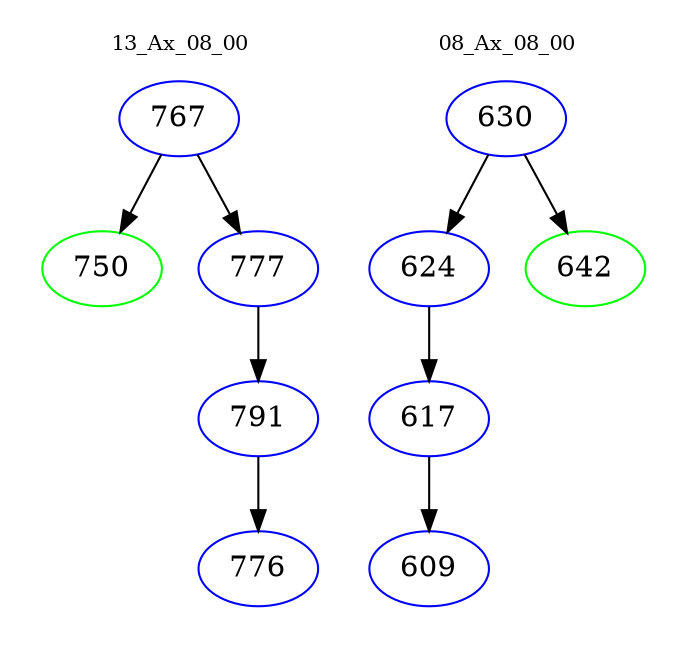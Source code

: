 digraph{
subgraph cluster_0 {
color = white
label = "13_Ax_08_00";
fontsize=10;
T0_767 [label="767", color="blue"]
T0_767 -> T0_750 [color="black"]
T0_750 [label="750", color="green"]
T0_767 -> T0_777 [color="black"]
T0_777 [label="777", color="blue"]
T0_777 -> T0_791 [color="black"]
T0_791 [label="791", color="blue"]
T0_791 -> T0_776 [color="black"]
T0_776 [label="776", color="blue"]
}
subgraph cluster_1 {
color = white
label = "08_Ax_08_00";
fontsize=10;
T1_630 [label="630", color="blue"]
T1_630 -> T1_624 [color="black"]
T1_624 [label="624", color="blue"]
T1_624 -> T1_617 [color="black"]
T1_617 [label="617", color="blue"]
T1_617 -> T1_609 [color="black"]
T1_609 [label="609", color="blue"]
T1_630 -> T1_642 [color="black"]
T1_642 [label="642", color="green"]
}
}
